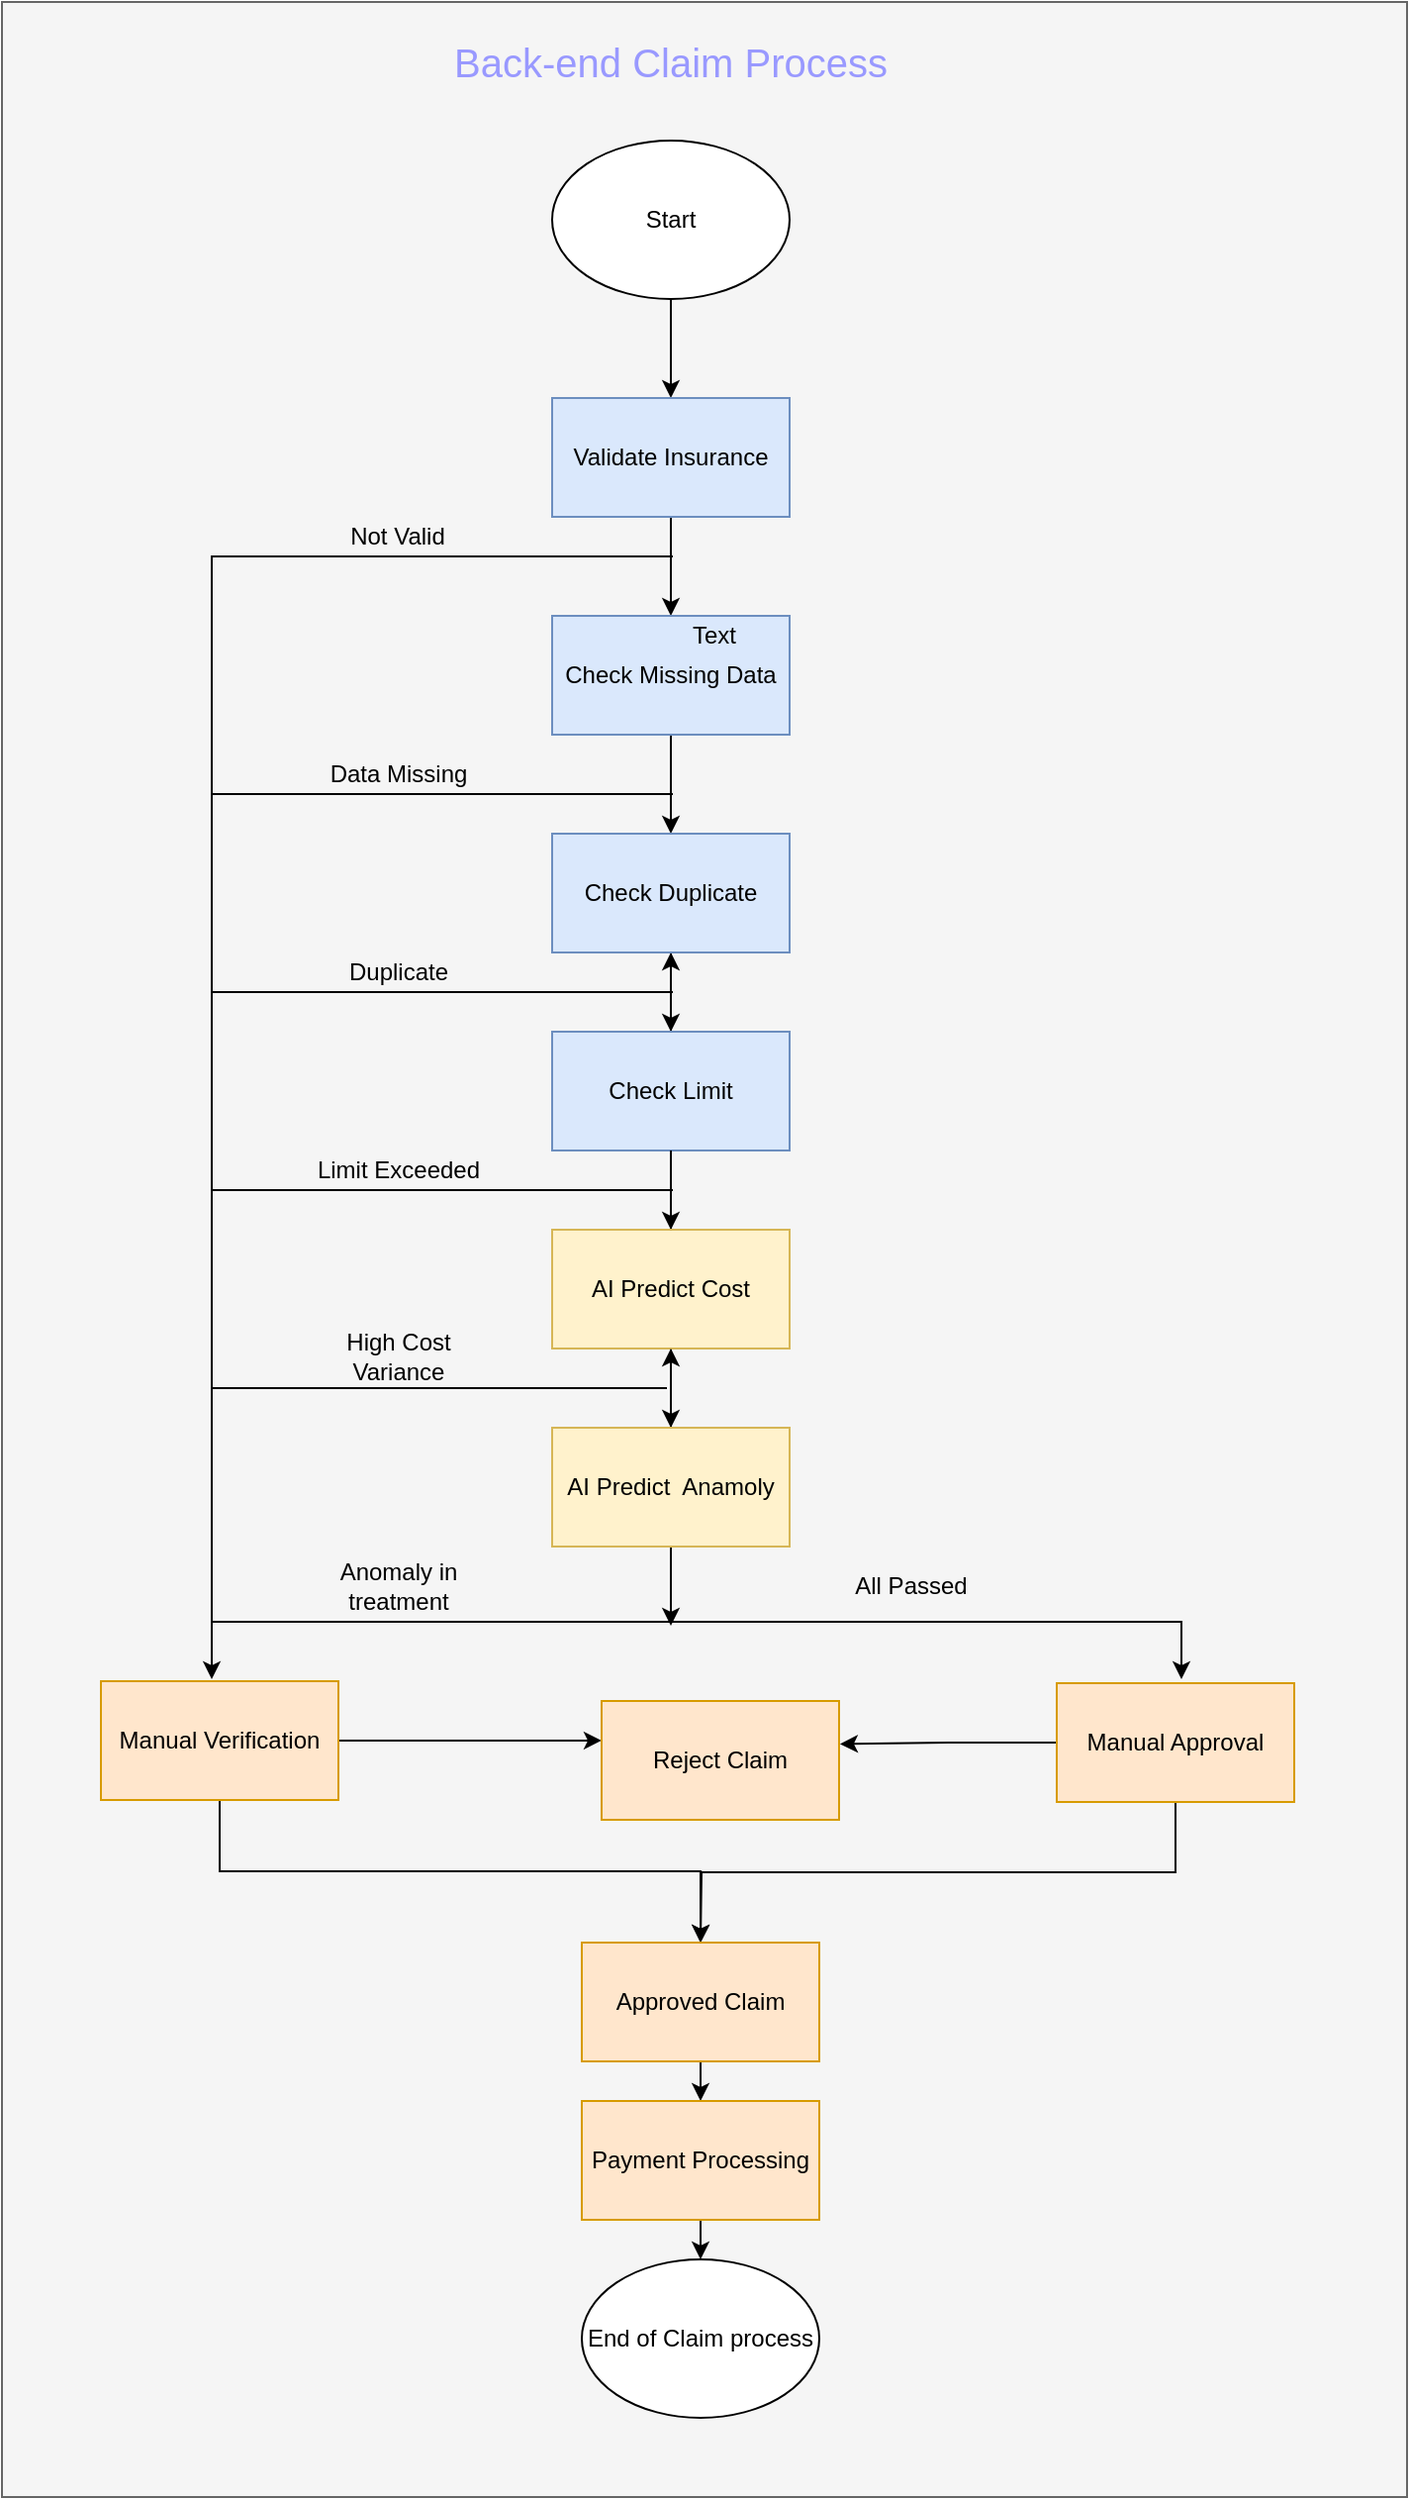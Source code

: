 <mxfile version="14.1.9" type="github"><diagram id="u9DlgdN2lPJcUOHBWbQ-" name="Page-1"><mxGraphModel dx="1422" dy="1891" grid="1" gridSize="10" guides="1" tooltips="1" connect="1" arrows="1" fold="1" page="1" pageScale="1" pageWidth="850" pageHeight="1100" math="0" shadow="0"><root><mxCell id="0"/><mxCell id="1" parent="0"/><mxCell id="J4N5616FLFoMvm9_zQxy-52" value="" style="rounded=0;whiteSpace=wrap;html=1;fillColor=#f5f5f5;strokeColor=#666666;fontColor=#333333;" vertex="1" parent="1"><mxGeometry x="60" y="-1100" width="710" height="1260" as="geometry"/></mxCell><mxCell id="J4N5616FLFoMvm9_zQxy-9" style="edgeStyle=orthogonalEdgeStyle;rounded=0;orthogonalLoop=1;jettySize=auto;html=1;exitX=0.5;exitY=1;exitDx=0;exitDy=0;" edge="1" parent="1" source="J4N5616FLFoMvm9_zQxy-1" target="J4N5616FLFoMvm9_zQxy-2"><mxGeometry relative="1" as="geometry"/></mxCell><mxCell id="J4N5616FLFoMvm9_zQxy-1" value="Start" style="ellipse;whiteSpace=wrap;html=1;" vertex="1" parent="1"><mxGeometry x="338" y="-1030" width="120" height="80" as="geometry"/></mxCell><mxCell id="J4N5616FLFoMvm9_zQxy-10" style="edgeStyle=orthogonalEdgeStyle;rounded=0;orthogonalLoop=1;jettySize=auto;html=1;exitX=0.5;exitY=1;exitDx=0;exitDy=0;" edge="1" parent="1" source="J4N5616FLFoMvm9_zQxy-2" target="J4N5616FLFoMvm9_zQxy-3"><mxGeometry relative="1" as="geometry"/></mxCell><mxCell id="J4N5616FLFoMvm9_zQxy-2" value="Validate Insurance" style="rounded=0;whiteSpace=wrap;html=1;fillColor=#dae8fc;strokeColor=#6c8ebf;" vertex="1" parent="1"><mxGeometry x="338" y="-900" width="120" height="60" as="geometry"/></mxCell><mxCell id="J4N5616FLFoMvm9_zQxy-11" style="edgeStyle=orthogonalEdgeStyle;rounded=0;orthogonalLoop=1;jettySize=auto;html=1;exitX=0.5;exitY=1;exitDx=0;exitDy=0;" edge="1" parent="1" source="J4N5616FLFoMvm9_zQxy-3" target="J4N5616FLFoMvm9_zQxy-4"><mxGeometry relative="1" as="geometry"/></mxCell><mxCell id="J4N5616FLFoMvm9_zQxy-3" value="Check Missing Data" style="rounded=0;whiteSpace=wrap;html=1;fillColor=#dae8fc;strokeColor=#6c8ebf;" vertex="1" parent="1"><mxGeometry x="338" y="-790" width="120" height="60" as="geometry"/></mxCell><mxCell id="J4N5616FLFoMvm9_zQxy-12" style="edgeStyle=orthogonalEdgeStyle;rounded=0;orthogonalLoop=1;jettySize=auto;html=1;exitX=0.5;exitY=1;exitDx=0;exitDy=0;entryX=0.5;entryY=0;entryDx=0;entryDy=0;" edge="1" parent="1" source="J4N5616FLFoMvm9_zQxy-4" target="J4N5616FLFoMvm9_zQxy-5"><mxGeometry relative="1" as="geometry"/></mxCell><mxCell id="J4N5616FLFoMvm9_zQxy-29" value="" style="edgeStyle=orthogonalEdgeStyle;rounded=0;orthogonalLoop=1;jettySize=auto;html=1;startArrow=classic;startFill=1;endArrow=none;endFill=0;" edge="1" parent="1" source="J4N5616FLFoMvm9_zQxy-4" target="J4N5616FLFoMvm9_zQxy-5"><mxGeometry relative="1" as="geometry"/></mxCell><mxCell id="J4N5616FLFoMvm9_zQxy-4" value="Check Duplicate" style="rounded=0;whiteSpace=wrap;html=1;fillColor=#dae8fc;strokeColor=#6c8ebf;" vertex="1" parent="1"><mxGeometry x="338" y="-680" width="120" height="60" as="geometry"/></mxCell><mxCell id="J4N5616FLFoMvm9_zQxy-13" style="edgeStyle=orthogonalEdgeStyle;rounded=0;orthogonalLoop=1;jettySize=auto;html=1;exitX=0.5;exitY=1;exitDx=0;exitDy=0;" edge="1" parent="1" source="J4N5616FLFoMvm9_zQxy-5" target="J4N5616FLFoMvm9_zQxy-7"><mxGeometry relative="1" as="geometry"/></mxCell><mxCell id="J4N5616FLFoMvm9_zQxy-26" value="" style="edgeStyle=orthogonalEdgeStyle;rounded=0;orthogonalLoop=1;jettySize=auto;html=1;startArrow=none;startFill=0;endArrow=none;endFill=0;" edge="1" parent="1" source="J4N5616FLFoMvm9_zQxy-5" target="J4N5616FLFoMvm9_zQxy-7"><mxGeometry relative="1" as="geometry"/></mxCell><mxCell id="J4N5616FLFoMvm9_zQxy-5" value="Check Limit" style="rounded=0;whiteSpace=wrap;html=1;fillColor=#dae8fc;strokeColor=#6c8ebf;" vertex="1" parent="1"><mxGeometry x="338" y="-580" width="120" height="60" as="geometry"/></mxCell><mxCell id="J4N5616FLFoMvm9_zQxy-15" style="edgeStyle=orthogonalEdgeStyle;rounded=0;orthogonalLoop=1;jettySize=auto;html=1;exitX=0.5;exitY=1;exitDx=0;exitDy=0;entryX=0.5;entryY=0;entryDx=0;entryDy=0;" edge="1" parent="1" source="J4N5616FLFoMvm9_zQxy-7" target="J4N5616FLFoMvm9_zQxy-14"><mxGeometry relative="1" as="geometry"/></mxCell><mxCell id="J4N5616FLFoMvm9_zQxy-25" value="" style="edgeStyle=orthogonalEdgeStyle;rounded=0;orthogonalLoop=1;jettySize=auto;html=1;startArrow=none;startFill=0;endArrow=none;endFill=0;" edge="1" parent="1" source="J4N5616FLFoMvm9_zQxy-7" target="J4N5616FLFoMvm9_zQxy-5"><mxGeometry relative="1" as="geometry"/></mxCell><mxCell id="J4N5616FLFoMvm9_zQxy-7" value="AI Predict Cost" style="rounded=0;whiteSpace=wrap;html=1;fillColor=#fff2cc;strokeColor=#d6b656;" vertex="1" parent="1"><mxGeometry x="338" y="-480" width="120" height="60" as="geometry"/></mxCell><mxCell id="J4N5616FLFoMvm9_zQxy-20" style="edgeStyle=orthogonalEdgeStyle;rounded=0;orthogonalLoop=1;jettySize=auto;html=1;exitX=0.5;exitY=1;exitDx=0;exitDy=0;startArrow=none;startFill=0;" edge="1" parent="1" source="J4N5616FLFoMvm9_zQxy-14"><mxGeometry relative="1" as="geometry"><mxPoint x="398" y="-280" as="targetPoint"/></mxGeometry></mxCell><mxCell id="J4N5616FLFoMvm9_zQxy-22" value="" style="edgeStyle=orthogonalEdgeStyle;rounded=0;orthogonalLoop=1;jettySize=auto;html=1;startArrow=none;startFill=0;" edge="1" parent="1" source="J4N5616FLFoMvm9_zQxy-14" target="J4N5616FLFoMvm9_zQxy-7"><mxGeometry relative="1" as="geometry"/></mxCell><mxCell id="J4N5616FLFoMvm9_zQxy-14" value="AI Predict&amp;nbsp; Anamoly" style="rounded=0;whiteSpace=wrap;html=1;fillColor=#fff2cc;strokeColor=#d6b656;" vertex="1" parent="1"><mxGeometry x="338" y="-380" width="120" height="60" as="geometry"/></mxCell><mxCell id="J4N5616FLFoMvm9_zQxy-21" style="edgeStyle=orthogonalEdgeStyle;rounded=0;orthogonalLoop=1;jettySize=auto;html=1;exitX=0.5;exitY=0;exitDx=0;exitDy=0;startArrow=none;startFill=0;endArrow=none;endFill=0;" edge="1" parent="1"><mxGeometry relative="1" as="geometry"><mxPoint x="396" y="-400" as="targetPoint"/><mxPoint x="166" y="-259" as="sourcePoint"/><Array as="points"><mxPoint x="166" y="-400"/><mxPoint x="386" y="-400"/></Array></mxGeometry></mxCell><mxCell id="J4N5616FLFoMvm9_zQxy-24" style="edgeStyle=orthogonalEdgeStyle;rounded=0;orthogonalLoop=1;jettySize=auto;html=1;exitX=0.5;exitY=0;exitDx=0;exitDy=0;startArrow=none;startFill=0;endArrow=none;endFill=0;" edge="1" parent="1"><mxGeometry relative="1" as="geometry"><mxPoint x="399" y="-500" as="targetPoint"/><mxPoint x="166" y="-259" as="sourcePoint"/><Array as="points"><mxPoint x="166" y="-500"/></Array></mxGeometry></mxCell><mxCell id="J4N5616FLFoMvm9_zQxy-27" style="edgeStyle=orthogonalEdgeStyle;rounded=0;orthogonalLoop=1;jettySize=auto;html=1;startArrow=classic;startFill=1;endArrow=classic;endFill=1;" edge="1" parent="1"><mxGeometry relative="1" as="geometry"><mxPoint x="166" y="-253" as="sourcePoint"/><mxPoint x="656" y="-253" as="targetPoint"/><Array as="points"><mxPoint x="166" y="-262"/><mxPoint x="166" y="-282"/><mxPoint x="656" y="-282"/></Array></mxGeometry></mxCell><mxCell id="J4N5616FLFoMvm9_zQxy-42" style="edgeStyle=orthogonalEdgeStyle;rounded=0;orthogonalLoop=1;jettySize=auto;html=1;exitX=1;exitY=0.5;exitDx=0;exitDy=0;entryX=0;entryY=0.333;entryDx=0;entryDy=0;entryPerimeter=0;startArrow=none;startFill=0;endArrow=classic;endFill=1;" edge="1" parent="1" source="J4N5616FLFoMvm9_zQxy-17" target="J4N5616FLFoMvm9_zQxy-41"><mxGeometry relative="1" as="geometry"/></mxCell><mxCell id="J4N5616FLFoMvm9_zQxy-45" style="edgeStyle=orthogonalEdgeStyle;rounded=0;orthogonalLoop=1;jettySize=auto;html=1;exitX=0.5;exitY=1;exitDx=0;exitDy=0;startArrow=none;startFill=0;endArrow=classic;endFill=1;" edge="1" parent="1" source="J4N5616FLFoMvm9_zQxy-17" target="J4N5616FLFoMvm9_zQxy-44"><mxGeometry relative="1" as="geometry"/></mxCell><mxCell id="J4N5616FLFoMvm9_zQxy-17" value="Manual Verification" style="rounded=0;whiteSpace=wrap;html=1;fillColor=#ffe6cc;strokeColor=#d79b00;" vertex="1" parent="1"><mxGeometry x="110" y="-252" width="120" height="60" as="geometry"/></mxCell><mxCell id="J4N5616FLFoMvm9_zQxy-43" style="edgeStyle=orthogonalEdgeStyle;rounded=0;orthogonalLoop=1;jettySize=auto;html=1;exitX=0;exitY=0.5;exitDx=0;exitDy=0;entryX=1.004;entryY=0.362;entryDx=0;entryDy=0;entryPerimeter=0;startArrow=none;startFill=0;endArrow=classic;endFill=1;" edge="1" parent="1" source="J4N5616FLFoMvm9_zQxy-18" target="J4N5616FLFoMvm9_zQxy-41"><mxGeometry relative="1" as="geometry"/></mxCell><mxCell id="J4N5616FLFoMvm9_zQxy-46" style="edgeStyle=orthogonalEdgeStyle;rounded=0;orthogonalLoop=1;jettySize=auto;html=1;exitX=0.5;exitY=1;exitDx=0;exitDy=0;startArrow=none;startFill=0;endArrow=classic;endFill=1;" edge="1" parent="1" source="J4N5616FLFoMvm9_zQxy-18"><mxGeometry relative="1" as="geometry"><mxPoint x="413" y="-120" as="targetPoint"/></mxGeometry></mxCell><mxCell id="J4N5616FLFoMvm9_zQxy-18" value="Manual Approval" style="rounded=0;whiteSpace=wrap;html=1;fillColor=#ffe6cc;strokeColor=#d79b00;" vertex="1" parent="1"><mxGeometry x="593" y="-251" width="120" height="60" as="geometry"/></mxCell><mxCell id="J4N5616FLFoMvm9_zQxy-30" style="edgeStyle=orthogonalEdgeStyle;rounded=0;orthogonalLoop=1;jettySize=auto;html=1;exitX=0.5;exitY=0;exitDx=0;exitDy=0;startArrow=none;startFill=0;endArrow=none;endFill=0;" edge="1" parent="1"><mxGeometry relative="1" as="geometry"><mxPoint x="399" y="-500" as="targetPoint"/><mxPoint x="166" y="-259" as="sourcePoint"/><Array as="points"><mxPoint x="166" y="-500"/></Array></mxGeometry></mxCell><mxCell id="J4N5616FLFoMvm9_zQxy-31" style="edgeStyle=orthogonalEdgeStyle;rounded=0;orthogonalLoop=1;jettySize=auto;html=1;exitX=0.5;exitY=0;exitDx=0;exitDy=0;startArrow=none;startFill=0;endArrow=none;endFill=0;" edge="1" parent="1"><mxGeometry relative="1" as="geometry"><mxPoint x="399" y="-600" as="targetPoint"/><mxPoint x="166" y="-259" as="sourcePoint"/><Array as="points"><mxPoint x="166" y="-600"/></Array></mxGeometry></mxCell><mxCell id="J4N5616FLFoMvm9_zQxy-32" style="edgeStyle=orthogonalEdgeStyle;rounded=0;orthogonalLoop=1;jettySize=auto;html=1;exitX=0.5;exitY=0;exitDx=0;exitDy=0;startArrow=none;startFill=0;endArrow=none;endFill=0;" edge="1" parent="1"><mxGeometry relative="1" as="geometry"><mxPoint x="399" y="-700" as="targetPoint"/><mxPoint x="166" y="-259" as="sourcePoint"/><Array as="points"><mxPoint x="166" y="-700"/></Array></mxGeometry></mxCell><mxCell id="J4N5616FLFoMvm9_zQxy-33" style="edgeStyle=orthogonalEdgeStyle;rounded=0;orthogonalLoop=1;jettySize=auto;html=1;exitX=0.5;exitY=0;exitDx=0;exitDy=0;startArrow=none;startFill=0;endArrow=none;endFill=0;" edge="1" parent="1"><mxGeometry relative="1" as="geometry"><mxPoint x="399" y="-820" as="targetPoint"/><mxPoint x="166" y="-259" as="sourcePoint"/><Array as="points"><mxPoint x="166" y="-820"/></Array></mxGeometry></mxCell><mxCell id="J4N5616FLFoMvm9_zQxy-34" value="Not Valid" style="text;html=1;strokeColor=none;fillColor=none;align=center;verticalAlign=middle;whiteSpace=wrap;rounded=0;" vertex="1" parent="1"><mxGeometry x="230" y="-840" width="60" height="20" as="geometry"/></mxCell><mxCell id="J4N5616FLFoMvm9_zQxy-35" value="Data Missing" style="text;html=1;strokeColor=none;fillColor=none;align=center;verticalAlign=middle;whiteSpace=wrap;rounded=0;" vertex="1" parent="1"><mxGeometry x="213.5" y="-720" width="93" height="20" as="geometry"/></mxCell><mxCell id="J4N5616FLFoMvm9_zQxy-36" value="Duplicate" style="text;html=1;strokeColor=none;fillColor=none;align=center;verticalAlign=middle;whiteSpace=wrap;rounded=0;" vertex="1" parent="1"><mxGeometry x="213.5" y="-620" width="93" height="20" as="geometry"/></mxCell><mxCell id="J4N5616FLFoMvm9_zQxy-37" value="Limit Exceeded" style="text;html=1;strokeColor=none;fillColor=none;align=center;verticalAlign=middle;whiteSpace=wrap;rounded=0;" vertex="1" parent="1"><mxGeometry x="213.5" y="-520" width="93" height="20" as="geometry"/></mxCell><mxCell id="J4N5616FLFoMvm9_zQxy-38" value="High Cost Variance" style="text;html=1;strokeColor=none;fillColor=none;align=center;verticalAlign=middle;whiteSpace=wrap;rounded=0;" vertex="1" parent="1"><mxGeometry x="213.5" y="-426" width="93" height="20" as="geometry"/></mxCell><mxCell id="J4N5616FLFoMvm9_zQxy-39" value="Anomaly in treatment" style="text;html=1;strokeColor=none;fillColor=none;align=center;verticalAlign=middle;whiteSpace=wrap;rounded=0;" vertex="1" parent="1"><mxGeometry x="213.5" y="-310" width="93" height="20" as="geometry"/></mxCell><mxCell id="J4N5616FLFoMvm9_zQxy-40" value="All Passed" style="text;html=1;strokeColor=none;fillColor=none;align=center;verticalAlign=middle;whiteSpace=wrap;rounded=0;" vertex="1" parent="1"><mxGeometry x="473" y="-310" width="93" height="20" as="geometry"/></mxCell><mxCell id="J4N5616FLFoMvm9_zQxy-41" value="Reject Claim" style="rounded=0;whiteSpace=wrap;html=1;fillColor=#ffe6cc;strokeColor=#d79b00;" vertex="1" parent="1"><mxGeometry x="363" y="-242" width="120" height="60" as="geometry"/></mxCell><mxCell id="J4N5616FLFoMvm9_zQxy-48" style="edgeStyle=orthogonalEdgeStyle;rounded=0;orthogonalLoop=1;jettySize=auto;html=1;exitX=0.5;exitY=1;exitDx=0;exitDy=0;entryX=0.5;entryY=0;entryDx=0;entryDy=0;startArrow=none;startFill=0;endArrow=classic;endFill=1;" edge="1" parent="1" source="J4N5616FLFoMvm9_zQxy-44" target="J4N5616FLFoMvm9_zQxy-47"><mxGeometry relative="1" as="geometry"/></mxCell><mxCell id="J4N5616FLFoMvm9_zQxy-44" value="Approved Claim" style="rounded=0;whiteSpace=wrap;html=1;fillColor=#ffe6cc;strokeColor=#d79b00;" vertex="1" parent="1"><mxGeometry x="353" y="-120" width="120" height="60" as="geometry"/></mxCell><mxCell id="J4N5616FLFoMvm9_zQxy-50" style="edgeStyle=orthogonalEdgeStyle;rounded=0;orthogonalLoop=1;jettySize=auto;html=1;exitX=0.5;exitY=1;exitDx=0;exitDy=0;entryX=0.5;entryY=0;entryDx=0;entryDy=0;startArrow=none;startFill=0;endArrow=classic;endFill=1;" edge="1" parent="1" source="J4N5616FLFoMvm9_zQxy-47" target="J4N5616FLFoMvm9_zQxy-49"><mxGeometry relative="1" as="geometry"/></mxCell><mxCell id="J4N5616FLFoMvm9_zQxy-47" value="Payment Processing" style="rounded=0;whiteSpace=wrap;html=1;fillColor=#ffe6cc;strokeColor=#d79b00;" vertex="1" parent="1"><mxGeometry x="353" y="-40" width="120" height="60" as="geometry"/></mxCell><mxCell id="J4N5616FLFoMvm9_zQxy-49" value="End of Claim process" style="ellipse;whiteSpace=wrap;html=1;" vertex="1" parent="1"><mxGeometry x="353" y="40" width="120" height="80" as="geometry"/></mxCell><mxCell id="J4N5616FLFoMvm9_zQxy-53" value="Text" style="text;html=1;strokeColor=none;fillColor=none;align=center;verticalAlign=middle;whiteSpace=wrap;rounded=0;" vertex="1" parent="1"><mxGeometry x="400" y="-790" width="40" height="20" as="geometry"/></mxCell><mxCell id="J4N5616FLFoMvm9_zQxy-54" value="&lt;font style=&quot;font-size: 20px&quot; color=&quot;#9999FF&quot;&gt;Back-end Claim Process&lt;/font&gt;" style="text;html=1;strokeColor=none;fillColor=none;align=center;verticalAlign=middle;whiteSpace=wrap;rounded=0;" vertex="1" parent="1"><mxGeometry x="278" y="-1080" width="240" height="20" as="geometry"/></mxCell></root></mxGraphModel></diagram></mxfile>